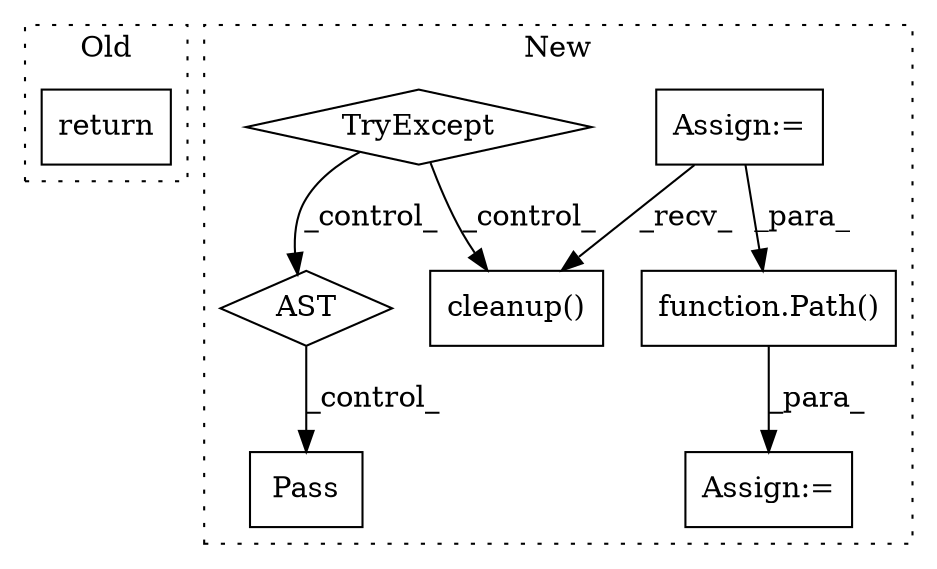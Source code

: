 digraph G {
subgraph cluster0 {
1 [label="return" a="93" s="7051" l="6" shape="box"];
label = "Old";
style="dotted";
}
subgraph cluster1 {
2 [label="cleanup()" a="75" s="6984" l="18" shape="box"];
3 [label="Assign:=" a="68" s="6216" l="3" shape="box"];
4 [label="Assign:=" a="68" s="6263" l="3" shape="box"];
5 [label="TryExcept" a="71" s="6971" l="13" shape="diamond"];
6 [label="AST" a="2" s="7007,0" l="7,0" shape="diamond"];
7 [label="Pass" a="62" s="7039" l="4" shape="box"];
8 [label="function.Path()" a="75" s="6266,6284" l="5,1" shape="box"];
label = "New";
style="dotted";
}
3 -> 8 [label="_para_"];
3 -> 2 [label="_recv_"];
5 -> 6 [label="_control_"];
5 -> 2 [label="_control_"];
6 -> 7 [label="_control_"];
8 -> 4 [label="_para_"];
}